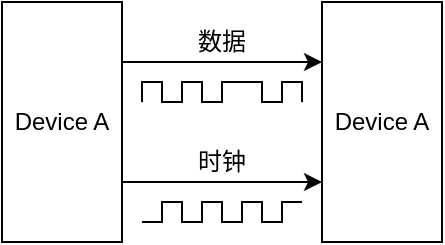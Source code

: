 <mxfile version="13.6.2" type="device"><diagram id="JeFNZ-o189b9ksdW709r" name="Page-1"><mxGraphModel dx="569" dy="329" grid="1" gridSize="10" guides="1" tooltips="1" connect="1" arrows="1" fold="1" page="1" pageScale="1" pageWidth="827" pageHeight="1169" math="0" shadow="0"><root><mxCell id="0"/><mxCell id="1" parent="0"/><mxCell id="R3A0SXvposUHlVYEP0xf-1" value="Device A" style="rounded=0;whiteSpace=wrap;html=1;" vertex="1" parent="1"><mxGeometry x="10" y="10" width="60" height="120" as="geometry"/></mxCell><mxCell id="R3A0SXvposUHlVYEP0xf-2" value="" style="endArrow=classic;html=1;exitX=1;exitY=0.75;exitDx=0;exitDy=0;entryX=0;entryY=0.75;entryDx=0;entryDy=0;" edge="1" parent="1" source="R3A0SXvposUHlVYEP0xf-1" target="R3A0SXvposUHlVYEP0xf-3"><mxGeometry width="50" height="50" relative="1" as="geometry"><mxPoint x="70" y="150" as="sourcePoint"/><mxPoint x="140" y="120" as="targetPoint"/></mxGeometry></mxCell><mxCell id="R3A0SXvposUHlVYEP0xf-3" value="Device A" style="rounded=0;whiteSpace=wrap;html=1;" vertex="1" parent="1"><mxGeometry x="170" y="10" width="60" height="120" as="geometry"/></mxCell><mxCell id="R3A0SXvposUHlVYEP0xf-4" value="" style="endArrow=classic;html=1;exitX=1;exitY=0.25;exitDx=0;exitDy=0;entryX=0;entryY=0.25;entryDx=0;entryDy=0;" edge="1" parent="1" source="R3A0SXvposUHlVYEP0xf-1" target="R3A0SXvposUHlVYEP0xf-3"><mxGeometry width="50" height="50" relative="1" as="geometry"><mxPoint x="70" y="150" as="sourcePoint"/><mxPoint x="120" y="100" as="targetPoint"/></mxGeometry></mxCell><mxCell id="R3A0SXvposUHlVYEP0xf-5" value="时钟" style="text;html=1;strokeColor=none;fillColor=none;align=center;verticalAlign=middle;whiteSpace=wrap;rounded=0;" vertex="1" parent="1"><mxGeometry x="100" y="80" width="40" height="20" as="geometry"/></mxCell><mxCell id="R3A0SXvposUHlVYEP0xf-6" value="数据" style="text;html=1;strokeColor=none;fillColor=none;align=center;verticalAlign=middle;whiteSpace=wrap;rounded=0;" vertex="1" parent="1"><mxGeometry x="100" y="20" width="40" height="20" as="geometry"/></mxCell><mxCell id="R3A0SXvposUHlVYEP0xf-7" value="" style="endArrow=none;html=1;rounded=0;" edge="1" parent="1"><mxGeometry width="50" height="50" relative="1" as="geometry"><mxPoint x="80" y="120" as="sourcePoint"/><mxPoint x="160" y="110" as="targetPoint"/><Array as="points"><mxPoint x="90" y="120"/><mxPoint x="90" y="110"/><mxPoint x="100" y="110"/><mxPoint x="100" y="120"/><mxPoint x="110" y="120"/><mxPoint x="110" y="110"/><mxPoint x="120" y="110"/><mxPoint x="120" y="120"/><mxPoint x="130" y="120"/><mxPoint x="130" y="110"/><mxPoint x="140" y="110"/><mxPoint x="140" y="120"/><mxPoint x="150" y="120"/><mxPoint x="150" y="110"/></Array></mxGeometry></mxCell><mxCell id="R3A0SXvposUHlVYEP0xf-9" value="" style="endArrow=none;html=1;rounded=0;" edge="1" parent="1"><mxGeometry width="50" height="50" relative="1" as="geometry"><mxPoint x="80" y="60" as="sourcePoint"/><mxPoint x="160" y="60" as="targetPoint"/><Array as="points"><mxPoint x="80" y="50"/><mxPoint x="90" y="50"/><mxPoint x="90" y="60"/><mxPoint x="100" y="60"/><mxPoint x="100" y="50"/><mxPoint x="110" y="50"/><mxPoint x="110" y="60"/><mxPoint x="120" y="60"/><mxPoint x="120" y="50"/><mxPoint x="140" y="50"/><mxPoint x="140" y="60"/><mxPoint x="150" y="60"/><mxPoint x="150" y="50"/><mxPoint x="160" y="50"/></Array></mxGeometry></mxCell></root></mxGraphModel></diagram></mxfile>